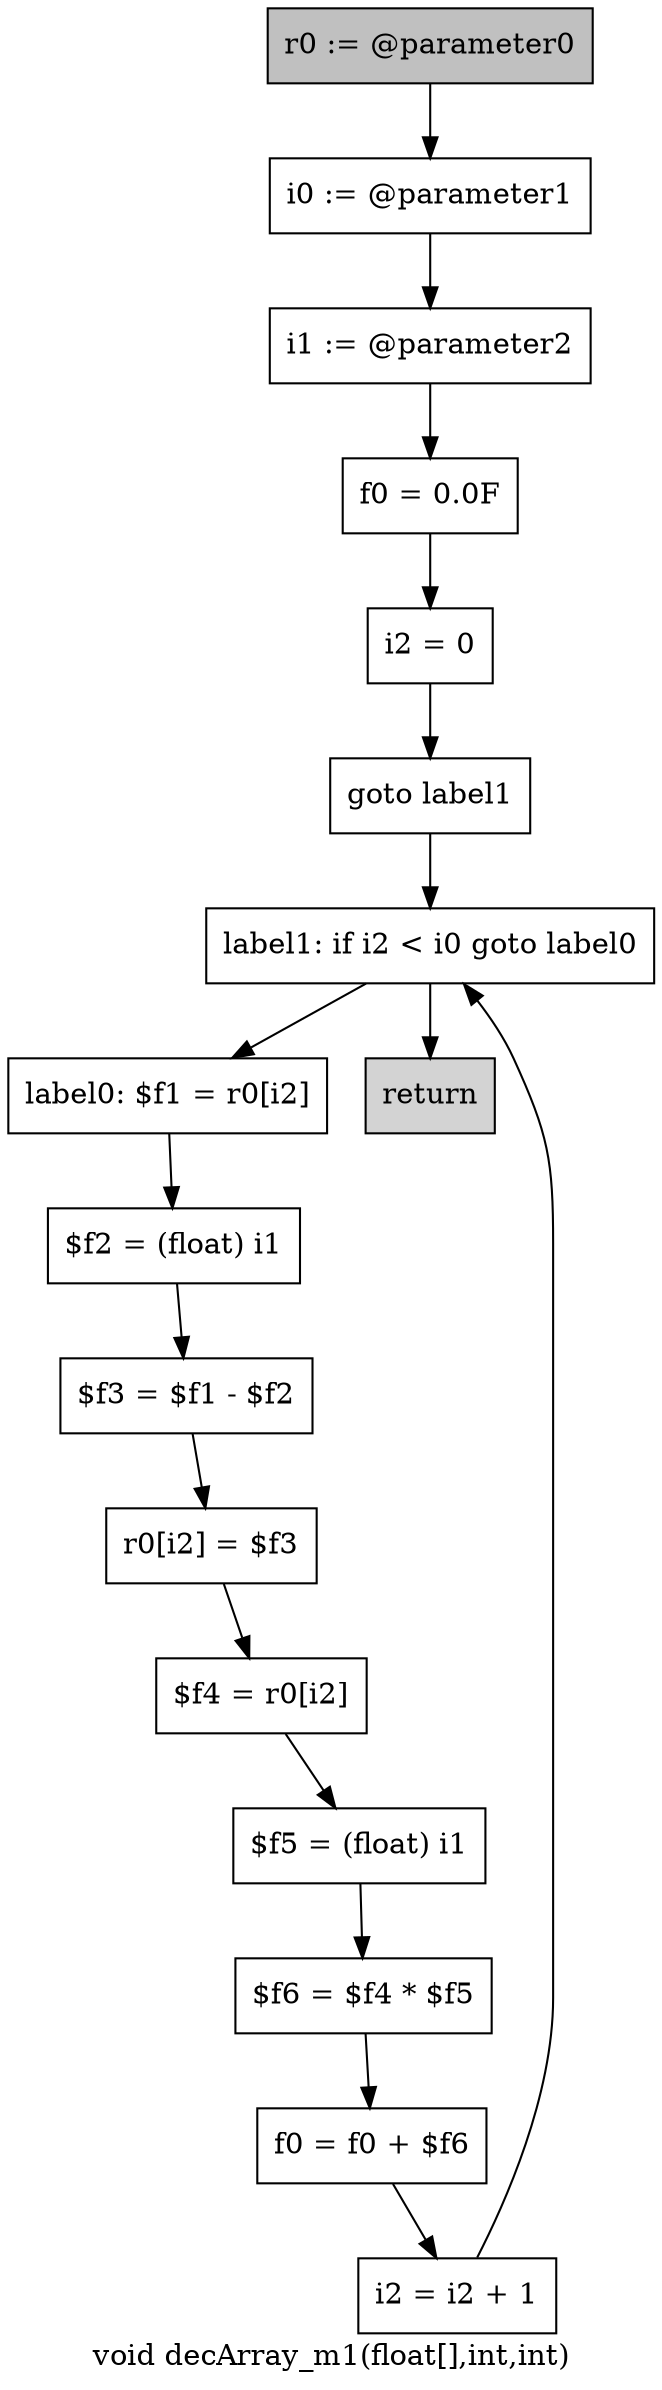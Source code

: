 digraph "void decArray_m1(float[],int,int)" {
    label="void decArray_m1(float[],int,int)";
    node [shape=box];
    "0" [style=filled,fillcolor=gray,label="r0 := @parameter0",];
    "1" [label="i0 := @parameter1",];
    "0"->"1";
    "2" [label="i1 := @parameter2",];
    "1"->"2";
    "3" [label="f0 = 0.0F",];
    "2"->"3";
    "4" [label="i2 = 0",];
    "3"->"4";
    "5" [label="goto label1",];
    "4"->"5";
    "15" [label="label1: if i2 < i0 goto label0",];
    "5"->"15";
    "6" [label="label0: $f1 = r0[i2]",];
    "7" [label="$f2 = (float) i1",];
    "6"->"7";
    "8" [label="$f3 = $f1 - $f2",];
    "7"->"8";
    "9" [label="r0[i2] = $f3",];
    "8"->"9";
    "10" [label="$f4 = r0[i2]",];
    "9"->"10";
    "11" [label="$f5 = (float) i1",];
    "10"->"11";
    "12" [label="$f6 = $f4 * $f5",];
    "11"->"12";
    "13" [label="f0 = f0 + $f6",];
    "12"->"13";
    "14" [label="i2 = i2 + 1",];
    "13"->"14";
    "14"->"15";
    "15"->"6";
    "16" [style=filled,fillcolor=lightgray,label="return",];
    "15"->"16";
}
